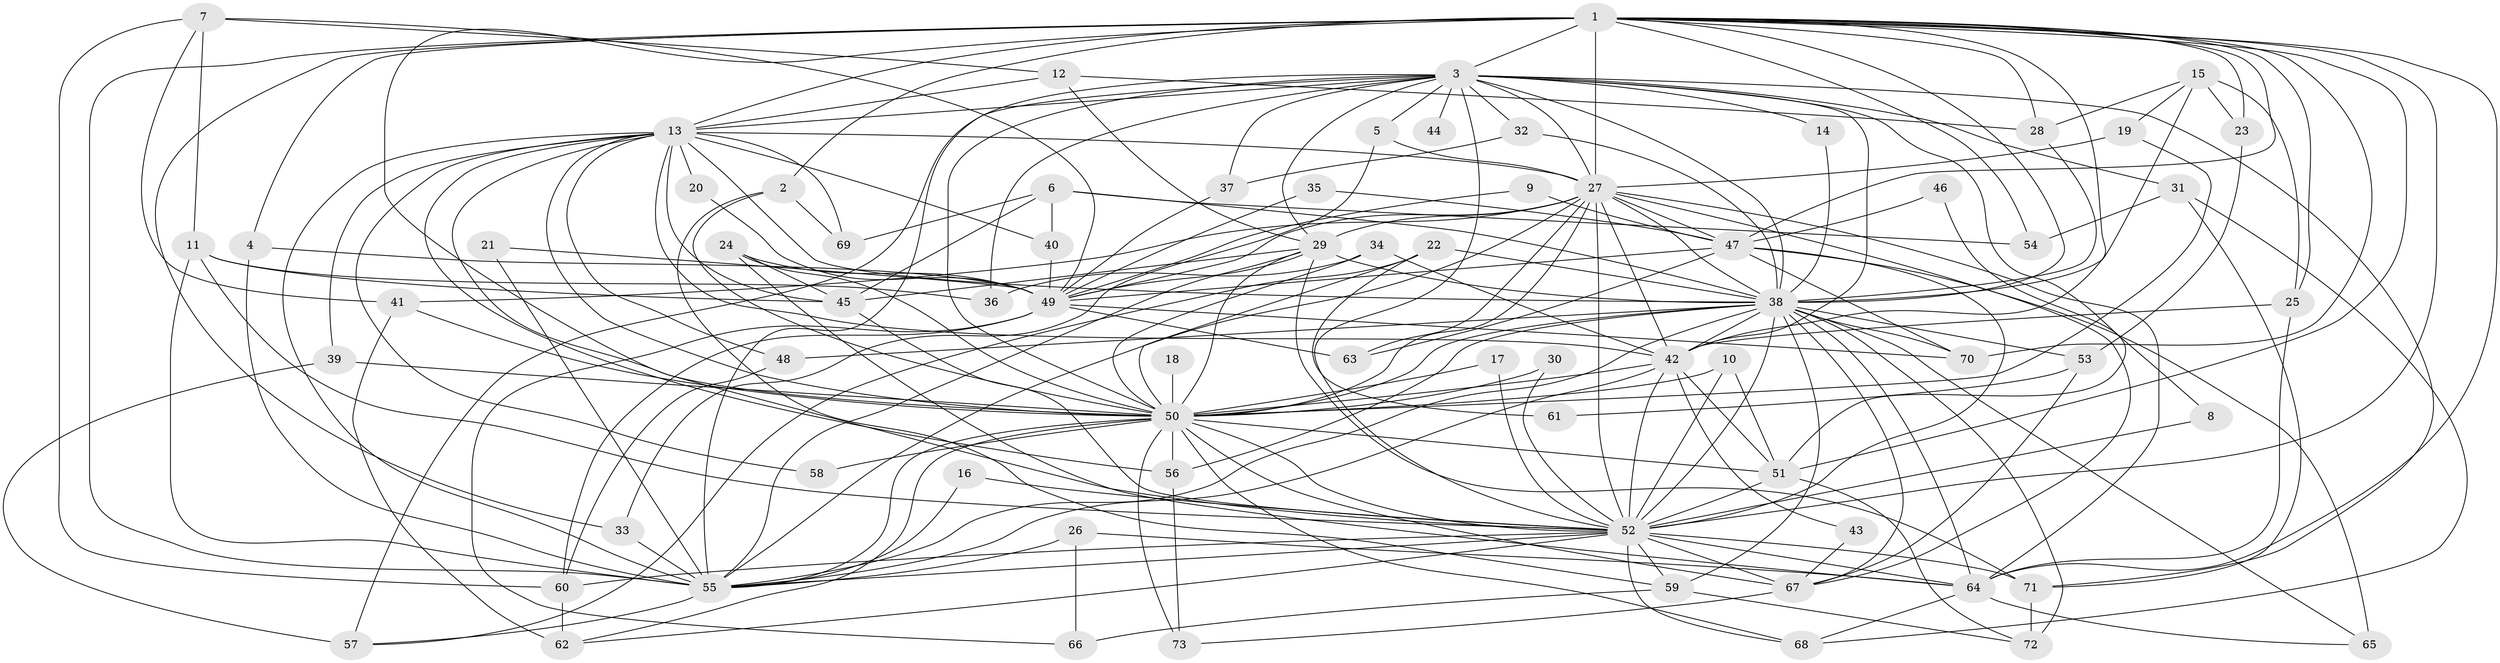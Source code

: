 // original degree distribution, {27: 0.00684931506849315, 30: 0.00684931506849315, 21: 0.00684931506849315, 23: 0.00684931506849315, 14: 0.00684931506849315, 16: 0.0136986301369863, 22: 0.0136986301369863, 20: 0.00684931506849315, 33: 0.00684931506849315, 9: 0.02054794520547945, 4: 0.136986301369863, 2: 0.5273972602739726, 6: 0.0273972602739726, 3: 0.1780821917808219, 5: 0.0273972602739726, 7: 0.00684931506849315}
// Generated by graph-tools (version 1.1) at 2025/01/03/09/25 03:01:33]
// undirected, 73 vertices, 211 edges
graph export_dot {
graph [start="1"]
  node [color=gray90,style=filled];
  1;
  2;
  3;
  4;
  5;
  6;
  7;
  8;
  9;
  10;
  11;
  12;
  13;
  14;
  15;
  16;
  17;
  18;
  19;
  20;
  21;
  22;
  23;
  24;
  25;
  26;
  27;
  28;
  29;
  30;
  31;
  32;
  33;
  34;
  35;
  36;
  37;
  38;
  39;
  40;
  41;
  42;
  43;
  44;
  45;
  46;
  47;
  48;
  49;
  50;
  51;
  52;
  53;
  54;
  55;
  56;
  57;
  58;
  59;
  60;
  61;
  62;
  63;
  64;
  65;
  66;
  67;
  68;
  69;
  70;
  71;
  72;
  73;
  1 -- 2 [weight=1.0];
  1 -- 3 [weight=2.0];
  1 -- 4 [weight=1.0];
  1 -- 13 [weight=3.0];
  1 -- 23 [weight=1.0];
  1 -- 25 [weight=1.0];
  1 -- 27 [weight=3.0];
  1 -- 28 [weight=1.0];
  1 -- 33 [weight=1.0];
  1 -- 38 [weight=2.0];
  1 -- 42 [weight=2.0];
  1 -- 47 [weight=1.0];
  1 -- 50 [weight=3.0];
  1 -- 51 [weight=1.0];
  1 -- 52 [weight=3.0];
  1 -- 54 [weight=1.0];
  1 -- 55 [weight=4.0];
  1 -- 64 [weight=2.0];
  1 -- 70 [weight=1.0];
  2 -- 50 [weight=1.0];
  2 -- 59 [weight=1.0];
  2 -- 69 [weight=1.0];
  3 -- 5 [weight=1.0];
  3 -- 8 [weight=1.0];
  3 -- 13 [weight=1.0];
  3 -- 14 [weight=1.0];
  3 -- 27 [weight=1.0];
  3 -- 29 [weight=1.0];
  3 -- 31 [weight=1.0];
  3 -- 32 [weight=1.0];
  3 -- 36 [weight=1.0];
  3 -- 37 [weight=1.0];
  3 -- 38 [weight=1.0];
  3 -- 42 [weight=1.0];
  3 -- 44 [weight=1.0];
  3 -- 50 [weight=1.0];
  3 -- 52 [weight=1.0];
  3 -- 55 [weight=1.0];
  3 -- 57 [weight=3.0];
  3 -- 71 [weight=1.0];
  4 -- 49 [weight=1.0];
  4 -- 55 [weight=1.0];
  5 -- 27 [weight=1.0];
  5 -- 33 [weight=1.0];
  6 -- 38 [weight=1.0];
  6 -- 40 [weight=1.0];
  6 -- 45 [weight=1.0];
  6 -- 54 [weight=1.0];
  6 -- 69 [weight=1.0];
  7 -- 11 [weight=1.0];
  7 -- 12 [weight=1.0];
  7 -- 41 [weight=1.0];
  7 -- 49 [weight=1.0];
  7 -- 60 [weight=1.0];
  8 -- 52 [weight=1.0];
  9 -- 47 [weight=1.0];
  9 -- 49 [weight=1.0];
  10 -- 50 [weight=1.0];
  10 -- 51 [weight=1.0];
  10 -- 52 [weight=1.0];
  11 -- 36 [weight=1.0];
  11 -- 45 [weight=1.0];
  11 -- 52 [weight=1.0];
  11 -- 55 [weight=2.0];
  12 -- 13 [weight=1.0];
  12 -- 28 [weight=1.0];
  12 -- 29 [weight=1.0];
  13 -- 20 [weight=1.0];
  13 -- 27 [weight=1.0];
  13 -- 38 [weight=1.0];
  13 -- 39 [weight=1.0];
  13 -- 40 [weight=2.0];
  13 -- 42 [weight=1.0];
  13 -- 45 [weight=2.0];
  13 -- 48 [weight=1.0];
  13 -- 50 [weight=1.0];
  13 -- 52 [weight=2.0];
  13 -- 55 [weight=1.0];
  13 -- 56 [weight=1.0];
  13 -- 58 [weight=1.0];
  13 -- 69 [weight=1.0];
  14 -- 38 [weight=1.0];
  15 -- 19 [weight=1.0];
  15 -- 23 [weight=1.0];
  15 -- 25 [weight=1.0];
  15 -- 28 [weight=1.0];
  15 -- 38 [weight=1.0];
  16 -- 52 [weight=1.0];
  16 -- 55 [weight=1.0];
  17 -- 50 [weight=1.0];
  17 -- 52 [weight=1.0];
  18 -- 50 [weight=1.0];
  19 -- 27 [weight=1.0];
  19 -- 50 [weight=1.0];
  20 -- 49 [weight=1.0];
  21 -- 49 [weight=1.0];
  21 -- 55 [weight=1.0];
  22 -- 38 [weight=1.0];
  22 -- 50 [weight=1.0];
  22 -- 57 [weight=1.0];
  22 -- 61 [weight=1.0];
  23 -- 53 [weight=1.0];
  24 -- 45 [weight=1.0];
  24 -- 49 [weight=1.0];
  24 -- 50 [weight=1.0];
  24 -- 64 [weight=1.0];
  25 -- 42 [weight=1.0];
  25 -- 64 [weight=1.0];
  26 -- 55 [weight=1.0];
  26 -- 64 [weight=1.0];
  26 -- 66 [weight=1.0];
  27 -- 29 [weight=1.0];
  27 -- 38 [weight=1.0];
  27 -- 41 [weight=1.0];
  27 -- 42 [weight=1.0];
  27 -- 47 [weight=1.0];
  27 -- 49 [weight=1.0];
  27 -- 50 [weight=2.0];
  27 -- 52 [weight=2.0];
  27 -- 55 [weight=1.0];
  27 -- 63 [weight=1.0];
  27 -- 64 [weight=1.0];
  27 -- 67 [weight=1.0];
  28 -- 38 [weight=1.0];
  29 -- 38 [weight=1.0];
  29 -- 45 [weight=1.0];
  29 -- 49 [weight=1.0];
  29 -- 50 [weight=1.0];
  29 -- 55 [weight=1.0];
  29 -- 71 [weight=1.0];
  30 -- 50 [weight=1.0];
  30 -- 52 [weight=1.0];
  31 -- 54 [weight=1.0];
  31 -- 68 [weight=1.0];
  31 -- 71 [weight=1.0];
  32 -- 37 [weight=1.0];
  32 -- 38 [weight=1.0];
  33 -- 55 [weight=2.0];
  34 -- 36 [weight=1.0];
  34 -- 42 [weight=1.0];
  34 -- 50 [weight=1.0];
  35 -- 47 [weight=1.0];
  35 -- 49 [weight=1.0];
  37 -- 49 [weight=1.0];
  38 -- 42 [weight=1.0];
  38 -- 48 [weight=1.0];
  38 -- 50 [weight=1.0];
  38 -- 52 [weight=2.0];
  38 -- 53 [weight=1.0];
  38 -- 55 [weight=2.0];
  38 -- 56 [weight=1.0];
  38 -- 59 [weight=1.0];
  38 -- 64 [weight=1.0];
  38 -- 65 [weight=1.0];
  38 -- 67 [weight=1.0];
  38 -- 70 [weight=1.0];
  38 -- 72 [weight=1.0];
  39 -- 50 [weight=1.0];
  39 -- 57 [weight=1.0];
  40 -- 49 [weight=1.0];
  41 -- 50 [weight=1.0];
  41 -- 62 [weight=1.0];
  42 -- 43 [weight=1.0];
  42 -- 50 [weight=2.0];
  42 -- 51 [weight=1.0];
  42 -- 52 [weight=1.0];
  42 -- 55 [weight=1.0];
  43 -- 67 [weight=1.0];
  45 -- 52 [weight=1.0];
  46 -- 47 [weight=1.0];
  46 -- 51 [weight=1.0];
  47 -- 49 [weight=1.0];
  47 -- 52 [weight=1.0];
  47 -- 63 [weight=1.0];
  47 -- 65 [weight=1.0];
  47 -- 70 [weight=1.0];
  48 -- 60 [weight=1.0];
  49 -- 60 [weight=1.0];
  49 -- 63 [weight=1.0];
  49 -- 66 [weight=1.0];
  49 -- 70 [weight=1.0];
  50 -- 51 [weight=1.0];
  50 -- 52 [weight=1.0];
  50 -- 55 [weight=1.0];
  50 -- 56 [weight=1.0];
  50 -- 58 [weight=1.0];
  50 -- 62 [weight=1.0];
  50 -- 67 [weight=2.0];
  50 -- 68 [weight=1.0];
  50 -- 73 [weight=1.0];
  51 -- 52 [weight=2.0];
  51 -- 72 [weight=1.0];
  52 -- 55 [weight=1.0];
  52 -- 59 [weight=1.0];
  52 -- 60 [weight=1.0];
  52 -- 62 [weight=1.0];
  52 -- 64 [weight=1.0];
  52 -- 67 [weight=1.0];
  52 -- 68 [weight=1.0];
  52 -- 71 [weight=1.0];
  53 -- 61 [weight=1.0];
  53 -- 67 [weight=1.0];
  55 -- 57 [weight=1.0];
  56 -- 73 [weight=1.0];
  59 -- 66 [weight=1.0];
  59 -- 72 [weight=1.0];
  60 -- 62 [weight=2.0];
  64 -- 65 [weight=1.0];
  64 -- 68 [weight=1.0];
  67 -- 73 [weight=1.0];
  71 -- 72 [weight=1.0];
}
